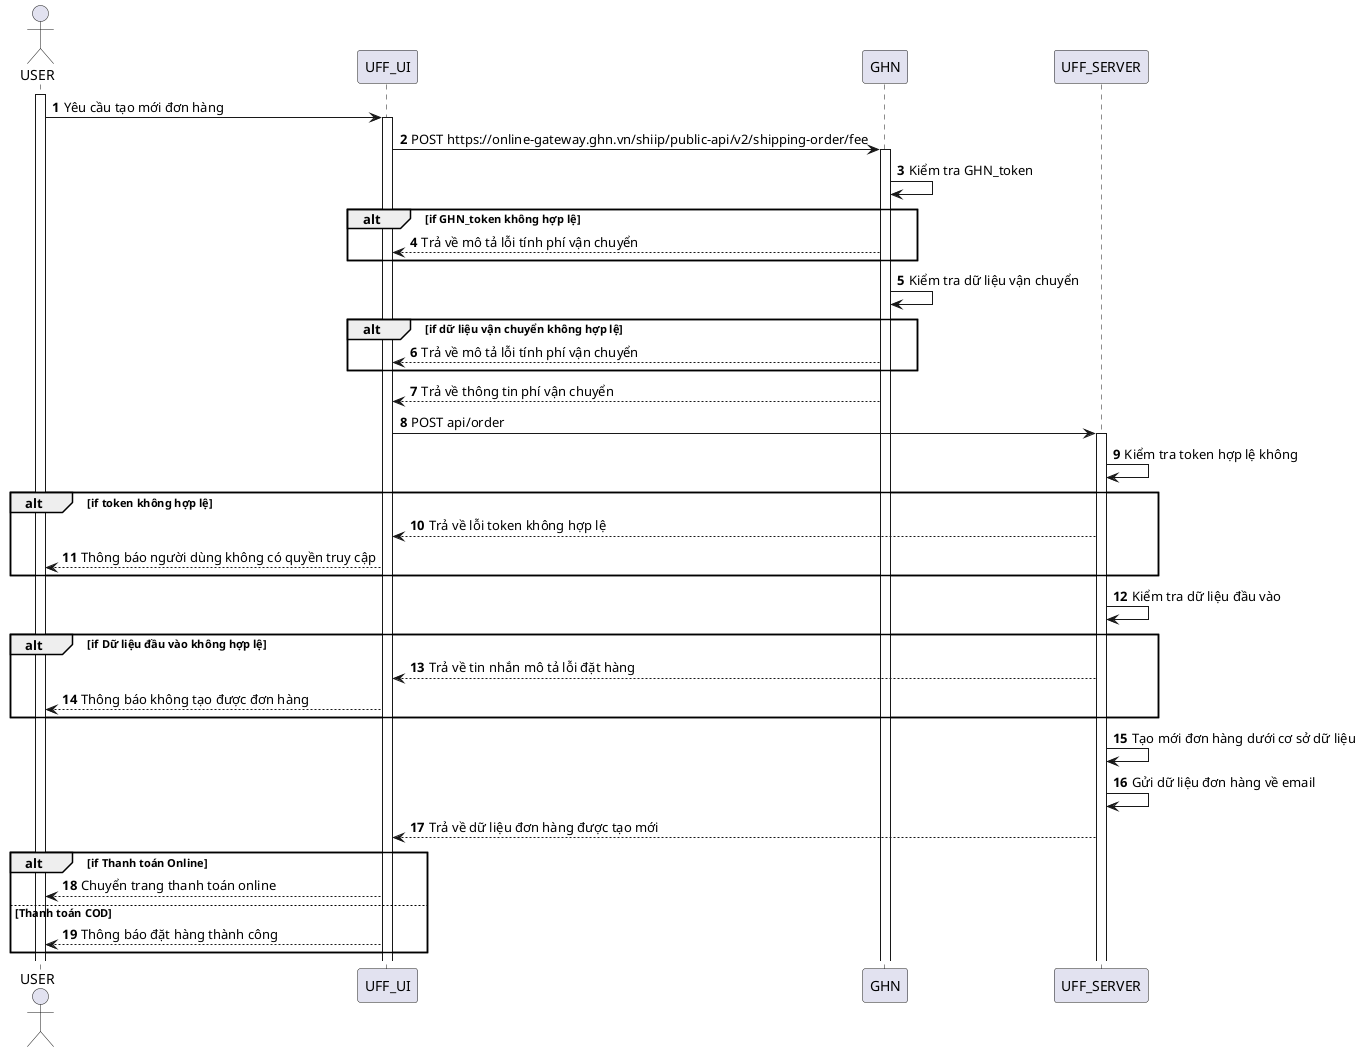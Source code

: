 @startuml
autonumber
actor USER

activate USER

USER -> UFF_UI: Yêu cầu tạo mới đơn hàng
activate UFF_UI

UFF_UI -> GHN: POST https://online-gateway.ghn.vn/shiip/public-api/v2/shipping-order/fee
activate GHN

GHN -> GHN: Kiểm tra GHN_token

alt if GHN_token không hợp lệ
GHN --> UFF_UI: Trả về mô tả lỗi tính phí vận chuyển
end

GHN -> GHN: Kiểm tra dữ liệu vận chuyển


alt if dữ liệu vận chuyển không hợp lệ
GHN --> UFF_UI: Trả về mô tả lỗi tính phí vận chuyển
end

GHN --> UFF_UI: Trả về thông tin phí vận chuyển

UFF_UI -> UFF_SERVER: POST api/order
activate UFF_SERVER

UFF_SERVER -> UFF_SERVER: Kiểm tra token hợp lệ không

alt if token không hợp lệ
UFF_SERVER --> UFF_UI: Trả về lỗi token không hợp lệ
UFF_UI --> USER: Thông báo người dùng không có quyền truy cập
end

UFF_SERVER -> UFF_SERVER: Kiểm tra dữ liệu đầu vào

alt if Dữ liệu đầu vào không hợp lệ
UFF_SERVER --> UFF_UI: Trả về tin nhắn mô tả lỗi đặt hàng
UFF_UI --> USER: Thông báo không tạo được đơn hàng
end

UFF_SERVER->UFF_SERVER: Tạo mới đơn hàng dưới cơ sở dữ liệu
UFF_SERVER -> UFF_SERVER: Gửi dữ liệu đơn hàng về email
UFF_SERVER --> UFF_UI: Trả về dữ liệu đơn hàng được tạo mới

alt if Thanh toán Online
UFF_UI --> USER: Chuyển trang thanh toán online

else Thanh toán COD
UFF_UI --> USER: Thông báo đặt hàng thành công
end

@enduml